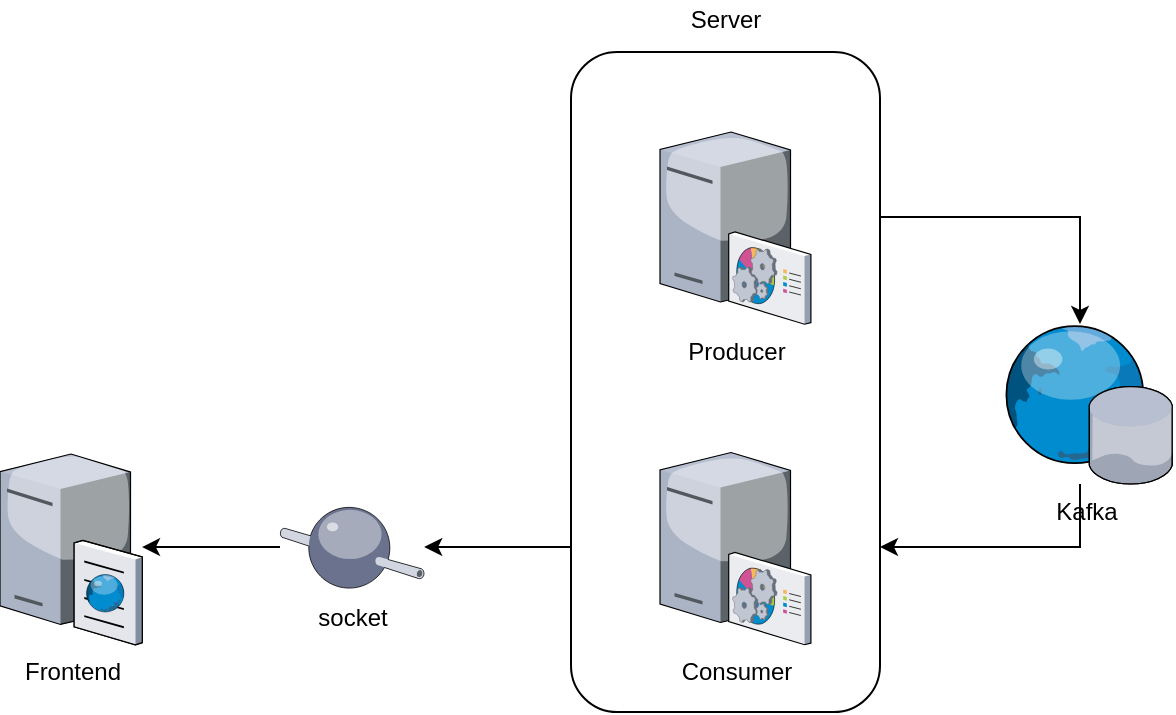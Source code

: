 <mxfile version="13.0.3" type="device"><diagram name="Page-1" id="e3a06f82-3646-2815-327d-82caf3d4e204"><mxGraphModel dx="1422" dy="816" grid="0" gridSize="10" guides="1" tooltips="1" connect="1" arrows="1" fold="1" page="1" pageScale="1.5" pageWidth="1169" pageHeight="826" background="none" math="0" shadow="0"><root><mxCell id="0" style=";html=1;"/><mxCell id="1" style=";html=1;" parent="0"/><mxCell id="LJB9B1CyFYDL7Qf4fhuz-2" value="Frontend" style="verticalLabelPosition=bottom;aspect=fixed;html=1;verticalAlign=top;strokeColor=none;align=center;outlineConnect=0;shape=mxgraph.citrix.cache_server;" vertex="1" parent="1"><mxGeometry x="390" y="298.75" width="71" height="97.5" as="geometry"/></mxCell><mxCell id="LJB9B1CyFYDL7Qf4fhuz-17" style="edgeStyle=orthogonalEdgeStyle;rounded=0;orthogonalLoop=1;jettySize=auto;html=1;" edge="1" parent="1" source="LJB9B1CyFYDL7Qf4fhuz-3" target="LJB9B1CyFYDL7Qf4fhuz-2"><mxGeometry relative="1" as="geometry"/></mxCell><mxCell id="LJB9B1CyFYDL7Qf4fhuz-3" value="socket" style="verticalLabelPosition=bottom;aspect=fixed;html=1;verticalAlign=top;strokeColor=none;align=center;outlineConnect=0;shape=mxgraph.citrix.middleware;" vertex="1" parent="1"><mxGeometry x="530" y="326" width="72.09" height="43" as="geometry"/></mxCell><mxCell id="LJB9B1CyFYDL7Qf4fhuz-15" style="edgeStyle=orthogonalEdgeStyle;rounded=0;orthogonalLoop=1;jettySize=auto;html=1;entryX=1;entryY=0.75;entryDx=0;entryDy=0;" edge="1" parent="1" source="LJB9B1CyFYDL7Qf4fhuz-7" target="LJB9B1CyFYDL7Qf4fhuz-13"><mxGeometry relative="1" as="geometry"><Array as="points"><mxPoint x="930" y="348"/></Array></mxGeometry></mxCell><mxCell id="LJB9B1CyFYDL7Qf4fhuz-7" value="Kafka" style="verticalLabelPosition=bottom;aspect=fixed;html=1;verticalAlign=top;strokeColor=none;align=center;outlineConnect=0;shape=mxgraph.citrix.geolocation_database;" vertex="1" parent="1"><mxGeometry x="890" y="236" width="86.53" height="80" as="geometry"/></mxCell><mxCell id="LJB9B1CyFYDL7Qf4fhuz-9" value="Producer" style="verticalLabelPosition=bottom;aspect=fixed;html=1;verticalAlign=top;strokeColor=none;align=center;outlineConnect=0;shape=mxgraph.citrix.command_center;" vertex="1" parent="1"><mxGeometry x="720" y="140" width="75.5" height="96" as="geometry"/></mxCell><mxCell id="LJB9B1CyFYDL7Qf4fhuz-10" value="Consumer" style="verticalLabelPosition=bottom;aspect=fixed;html=1;verticalAlign=top;strokeColor=none;align=center;outlineConnect=0;shape=mxgraph.citrix.command_center;" vertex="1" parent="1"><mxGeometry x="720" y="300.25" width="75.5" height="96" as="geometry"/></mxCell><mxCell id="LJB9B1CyFYDL7Qf4fhuz-14" style="edgeStyle=orthogonalEdgeStyle;rounded=0;orthogonalLoop=1;jettySize=auto;html=1;exitX=1;exitY=0.25;exitDx=0;exitDy=0;" edge="1" parent="1" source="LJB9B1CyFYDL7Qf4fhuz-13" target="LJB9B1CyFYDL7Qf4fhuz-7"><mxGeometry relative="1" as="geometry"><Array as="points"><mxPoint x="930" y="183"/></Array></mxGeometry></mxCell><mxCell id="LJB9B1CyFYDL7Qf4fhuz-16" style="edgeStyle=orthogonalEdgeStyle;rounded=0;orthogonalLoop=1;jettySize=auto;html=1;exitX=0;exitY=0.75;exitDx=0;exitDy=0;" edge="1" parent="1" source="LJB9B1CyFYDL7Qf4fhuz-13" target="LJB9B1CyFYDL7Qf4fhuz-3"><mxGeometry relative="1" as="geometry"/></mxCell><mxCell id="LJB9B1CyFYDL7Qf4fhuz-13" value="" style="rounded=1;whiteSpace=wrap;html=1;fillColor=none;verticalAlign=bottom;align=center;" vertex="1" parent="1"><mxGeometry x="675.5" y="100" width="154.5" height="330" as="geometry"/></mxCell><mxCell id="LJB9B1CyFYDL7Qf4fhuz-18" value="Server" style="text;html=1;strokeColor=none;fillColor=none;align=center;verticalAlign=middle;whiteSpace=wrap;rounded=0;" vertex="1" parent="1"><mxGeometry x="732.75" y="74" width="40" height="20" as="geometry"/></mxCell></root></mxGraphModel></diagram></mxfile>